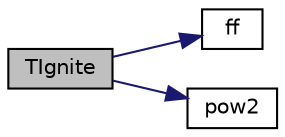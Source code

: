 digraph "TIgnite"
{
  edge [fontname="Helvetica",fontsize="10",labelfontname="Helvetica",labelfontsize="10"];
  node [fontname="Helvetica",fontsize="10",shape=record];
  rankdir="LR";
  Node1 [label="TIgnite",height=0.2,width=0.4,color="black", fillcolor="grey75", style="filled", fontcolor="black"];
  Node1 -> Node2 [color="midnightblue",fontsize="10",style="solid",fontname="Helvetica"];
  Node2 [label="ff",height=0.2,width=0.4,color="black", fillcolor="white", style="filled",URL="$bur__brn_8c.html#a2d9de390e0eb72f263bb065db39a0115"];
  Node1 -> Node3 [color="midnightblue",fontsize="10",style="solid",fontname="Helvetica"];
  Node3 [label="pow2",height=0.2,width=0.4,color="black", fillcolor="white", style="filled",URL="$bur__brn_8c.html#af1264880bf4b0941f3855bd7d5cbf1aa"];
}
